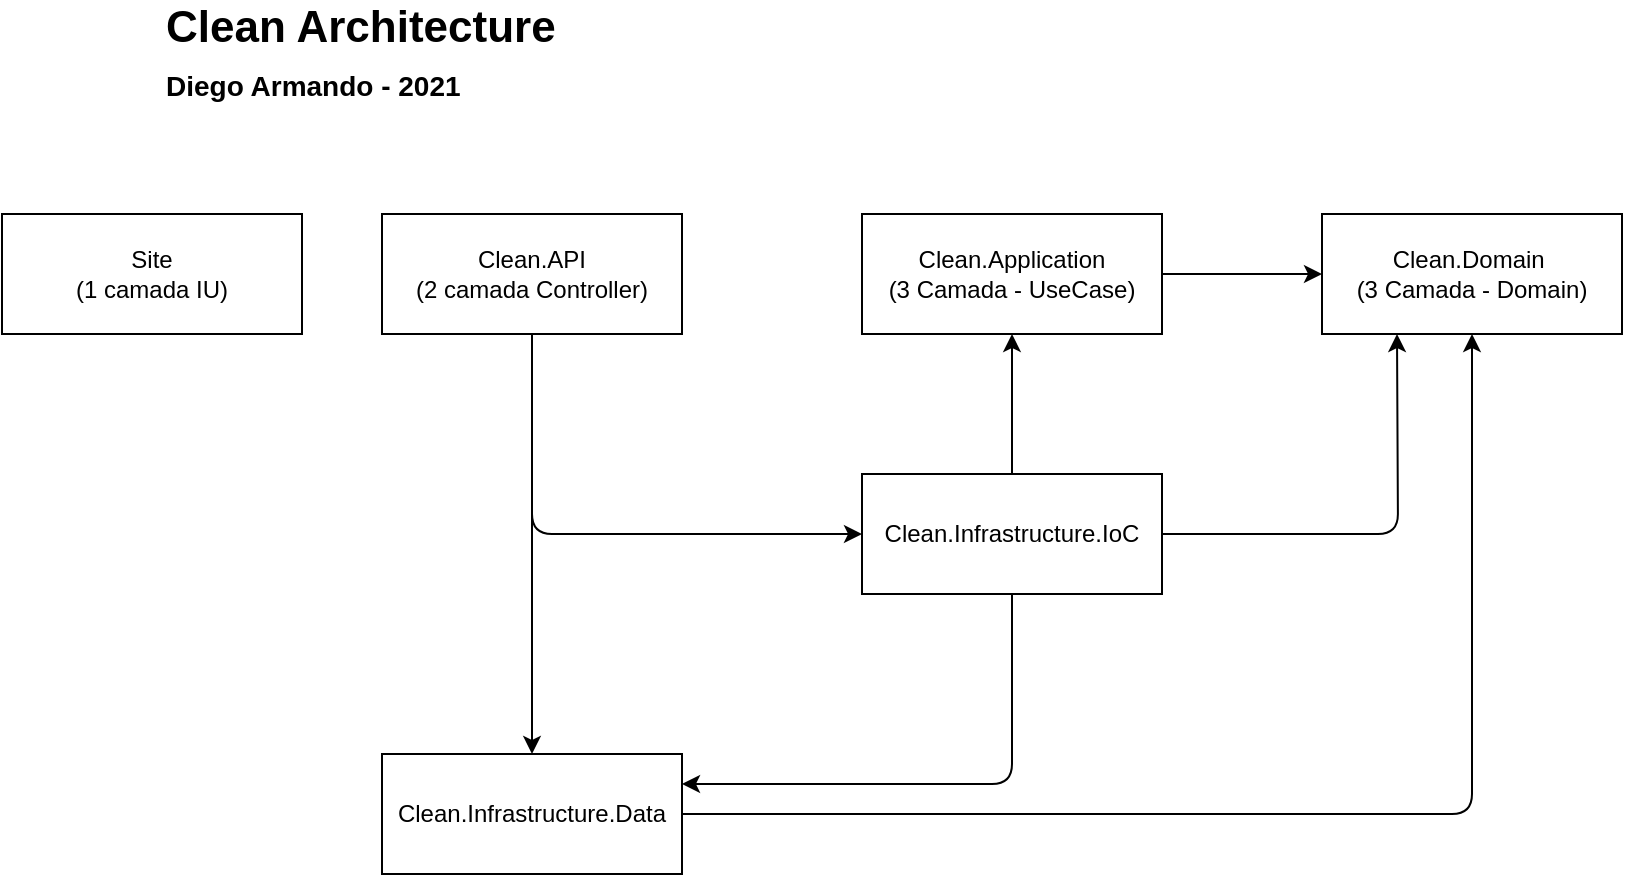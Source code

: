 <mxfile version="14.7.6" type="device"><diagram name="Clean" id="c4acf3e9-155e-7222-9cf6-157b1a14988f"><mxGraphModel dx="1958" dy="450" grid="1" gridSize="10" guides="1" tooltips="1" connect="1" arrows="1" fold="1" page="1" pageScale="1" pageWidth="850" pageHeight="1100" background="none" math="0" shadow="0"><root><mxCell id="0"/><mxCell id="1" parent="0"/><mxCell id="P5hayezNLcGjvMCTLTfO-1" value="Clean.API&lt;br&gt;(2 camada Controller)" style="rounded=0;whiteSpace=wrap;html=1;" vertex="1" parent="1"><mxGeometry x="130" y="130" width="150" height="60" as="geometry"/></mxCell><mxCell id="P5hayezNLcGjvMCTLTfO-2" value="Clean.Application&lt;br&gt;(3 Camada - UseCase)" style="rounded=0;whiteSpace=wrap;html=1;" vertex="1" parent="1"><mxGeometry x="370" y="130" width="150" height="60" as="geometry"/></mxCell><mxCell id="P5hayezNLcGjvMCTLTfO-11" value="BPI.Application" style="rounded=0;whiteSpace=wrap;html=1;" vertex="1" parent="1"><mxGeometry x="600" y="130" width="150" height="60" as="geometry"/></mxCell><mxCell id="P5hayezNLcGjvMCTLTfO-12" value="Clean.Infrastructure.Data" style="rounded=0;whiteSpace=wrap;html=1;" vertex="1" parent="1"><mxGeometry x="130" y="400" width="150" height="60" as="geometry"/></mxCell><mxCell id="P5hayezNLcGjvMCTLTfO-34" value="" style="edgeStyle=orthogonalEdgeStyle;rounded=0;orthogonalLoop=1;jettySize=auto;html=1;fontSize=22;entryX=0.5;entryY=1;entryDx=0;entryDy=0;" edge="1" parent="1" source="P5hayezNLcGjvMCTLTfO-15" target="P5hayezNLcGjvMCTLTfO-2"><mxGeometry relative="1" as="geometry"><mxPoint x="445" y="180" as="targetPoint"/></mxGeometry></mxCell><mxCell id="P5hayezNLcGjvMCTLTfO-15" value="Clean.Infrastructure.IoC" style="rounded=0;whiteSpace=wrap;html=1;" vertex="1" parent="1"><mxGeometry x="370" y="260" width="150" height="60" as="geometry"/></mxCell><mxCell id="P5hayezNLcGjvMCTLTfO-20" value="Clean Architecture&lt;br&gt;&lt;font style=&quot;font-size: 14px&quot;&gt;Diego Armando - 2021&lt;/font&gt;" style="text;html=1;strokeColor=none;fillColor=none;align=left;verticalAlign=middle;whiteSpace=wrap;rounded=0;fontSize=22;fontStyle=1" vertex="1" parent="1"><mxGeometry x="20" y="40" width="430" height="20" as="geometry"/></mxCell><mxCell id="P5hayezNLcGjvMCTLTfO-24" value="Clean.Domain&amp;nbsp;&lt;br&gt;(3 Camada - Domain)" style="rounded=0;whiteSpace=wrap;html=1;" vertex="1" parent="1"><mxGeometry x="600" y="130" width="150" height="60" as="geometry"/></mxCell><mxCell id="P5hayezNLcGjvMCTLTfO-27" value="" style="endArrow=classic;html=1;fontSize=22;exitX=0.5;exitY=1;exitDx=0;exitDy=0;entryX=0.5;entryY=0;entryDx=0;entryDy=0;" edge="1" parent="1" source="P5hayezNLcGjvMCTLTfO-1" target="P5hayezNLcGjvMCTLTfO-12"><mxGeometry width="50" height="50" relative="1" as="geometry"><mxPoint x="210" y="270" as="sourcePoint"/><mxPoint x="260" y="220" as="targetPoint"/></mxGeometry></mxCell><mxCell id="P5hayezNLcGjvMCTLTfO-28" value="" style="endArrow=classic;html=1;fontSize=22;exitX=0.5;exitY=1;exitDx=0;exitDy=0;entryX=0;entryY=0.5;entryDx=0;entryDy=0;" edge="1" parent="1" source="P5hayezNLcGjvMCTLTfO-1" target="P5hayezNLcGjvMCTLTfO-15"><mxGeometry width="50" height="50" relative="1" as="geometry"><mxPoint x="330" y="290" as="sourcePoint"/><mxPoint x="380" y="240" as="targetPoint"/><Array as="points"><mxPoint x="205" y="290"/></Array></mxGeometry></mxCell><mxCell id="P5hayezNLcGjvMCTLTfO-29" value="" style="endArrow=classic;html=1;fontSize=22;exitX=1;exitY=0.5;exitDx=0;exitDy=0;entryX=0;entryY=0.5;entryDx=0;entryDy=0;" edge="1" parent="1" source="P5hayezNLcGjvMCTLTfO-2" target="P5hayezNLcGjvMCTLTfO-24"><mxGeometry width="50" height="50" relative="1" as="geometry"><mxPoint x="540" y="330" as="sourcePoint"/><mxPoint x="590" y="280" as="targetPoint"/></mxGeometry></mxCell><mxCell id="P5hayezNLcGjvMCTLTfO-30" value="" style="endArrow=classic;html=1;fontSize=22;exitX=1;exitY=0.5;exitDx=0;exitDy=0;entryX=0.5;entryY=1;entryDx=0;entryDy=0;" edge="1" parent="1" source="P5hayezNLcGjvMCTLTfO-12" target="P5hayezNLcGjvMCTLTfO-24"><mxGeometry width="50" height="50" relative="1" as="geometry"><mxPoint x="500" y="460" as="sourcePoint"/><mxPoint x="550" y="410" as="targetPoint"/><Array as="points"><mxPoint x="675" y="430"/></Array></mxGeometry></mxCell><mxCell id="P5hayezNLcGjvMCTLTfO-32" value="" style="endArrow=classic;html=1;fontSize=22;exitX=1;exitY=0.5;exitDx=0;exitDy=0;entryX=0.25;entryY=1;entryDx=0;entryDy=0;" edge="1" parent="1" source="P5hayezNLcGjvMCTLTfO-15" target="P5hayezNLcGjvMCTLTfO-24"><mxGeometry width="50" height="50" relative="1" as="geometry"><mxPoint x="550" y="330" as="sourcePoint"/><mxPoint x="600" y="280" as="targetPoint"/><Array as="points"><mxPoint x="638" y="290"/></Array></mxGeometry></mxCell><mxCell id="P5hayezNLcGjvMCTLTfO-35" value="" style="endArrow=classic;html=1;fontSize=22;exitX=0.5;exitY=1;exitDx=0;exitDy=0;entryX=1;entryY=0.25;entryDx=0;entryDy=0;" edge="1" parent="1" source="P5hayezNLcGjvMCTLTfO-15" target="P5hayezNLcGjvMCTLTfO-12"><mxGeometry width="50" height="50" relative="1" as="geometry"><mxPoint x="470" y="400" as="sourcePoint"/><mxPoint x="290" y="420" as="targetPoint"/><Array as="points"><mxPoint x="445" y="415"/></Array></mxGeometry></mxCell><mxCell id="P5hayezNLcGjvMCTLTfO-37" value="Site&lt;br&gt;(1 camada IU)" style="rounded=0;whiteSpace=wrap;html=1;" vertex="1" parent="1"><mxGeometry x="-60" y="130" width="150" height="60" as="geometry"/></mxCell></root></mxGraphModel></diagram></mxfile>
